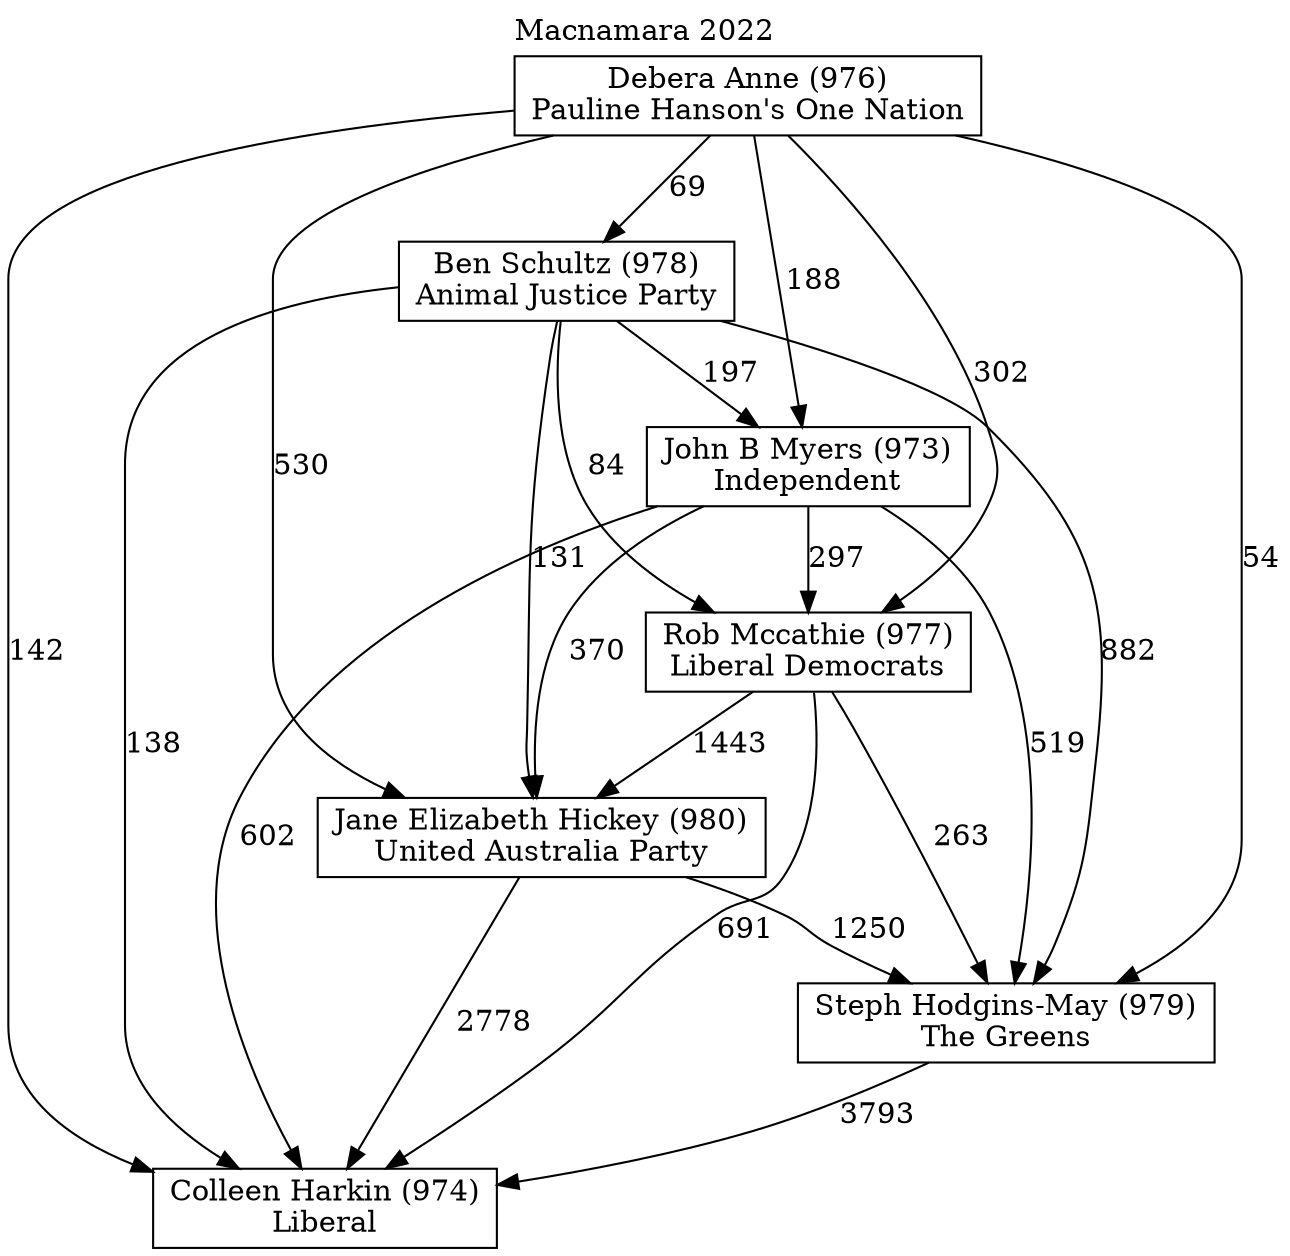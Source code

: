 // House preference flow
digraph "Colleen Harkin (974)_Macnamara_2022" {
	graph [label="Macnamara 2022" labelloc=t mclimit=10]
	node [shape=box]
	"Jane Elizabeth Hickey (980)" [label="Jane Elizabeth Hickey (980)
United Australia Party"]
	"Colleen Harkin (974)" [label="Colleen Harkin (974)
Liberal"]
	"John B Myers (973)" [label="John B Myers (973)
Independent"]
	"Steph Hodgins-May (979)" [label="Steph Hodgins-May (979)
The Greens"]
	"Ben Schultz (978)" [label="Ben Schultz (978)
Animal Justice Party"]
	"Rob Mccathie (977)" [label="Rob Mccathie (977)
Liberal Democrats"]
	"Debera Anne (976)" [label="Debera Anne (976)
Pauline Hanson's One Nation"]
	"Rob Mccathie (977)" -> "Jane Elizabeth Hickey (980)" [label=1443]
	"Ben Schultz (978)" -> "Rob Mccathie (977)" [label=84]
	"John B Myers (973)" -> "Rob Mccathie (977)" [label=297]
	"John B Myers (973)" -> "Steph Hodgins-May (979)" [label=519]
	"Jane Elizabeth Hickey (980)" -> "Colleen Harkin (974)" [label=2778]
	"Debera Anne (976)" -> "John B Myers (973)" [label=188]
	"Ben Schultz (978)" -> "Steph Hodgins-May (979)" [label=882]
	"Rob Mccathie (977)" -> "Colleen Harkin (974)" [label=691]
	"Ben Schultz (978)" -> "John B Myers (973)" [label=197]
	"Ben Schultz (978)" -> "Colleen Harkin (974)" [label=138]
	"Debera Anne (976)" -> "Colleen Harkin (974)" [label=142]
	"Rob Mccathie (977)" -> "Steph Hodgins-May (979)" [label=263]
	"Debera Anne (976)" -> "Ben Schultz (978)" [label=69]
	"Steph Hodgins-May (979)" -> "Colleen Harkin (974)" [label=3793]
	"Jane Elizabeth Hickey (980)" -> "Steph Hodgins-May (979)" [label=1250]
	"John B Myers (973)" -> "Colleen Harkin (974)" [label=602]
	"Debera Anne (976)" -> "Steph Hodgins-May (979)" [label=54]
	"Debera Anne (976)" -> "Rob Mccathie (977)" [label=302]
	"Ben Schultz (978)" -> "Jane Elizabeth Hickey (980)" [label=131]
	"Debera Anne (976)" -> "Jane Elizabeth Hickey (980)" [label=530]
	"John B Myers (973)" -> "Jane Elizabeth Hickey (980)" [label=370]
}
